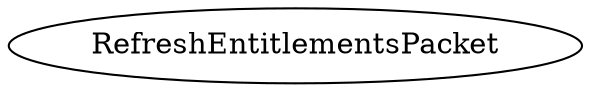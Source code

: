 digraph "RefreshEntitlementsPacket" {
rankdir = LR
0

0 [label="RefreshEntitlementsPacket",comment="name: \"RefreshEntitlementsPacket\", typeName: \"\", id: 0, branchId: 305, recurseId: -1, attributes: 0, notes: \"\""];
{ rank = max}

}
